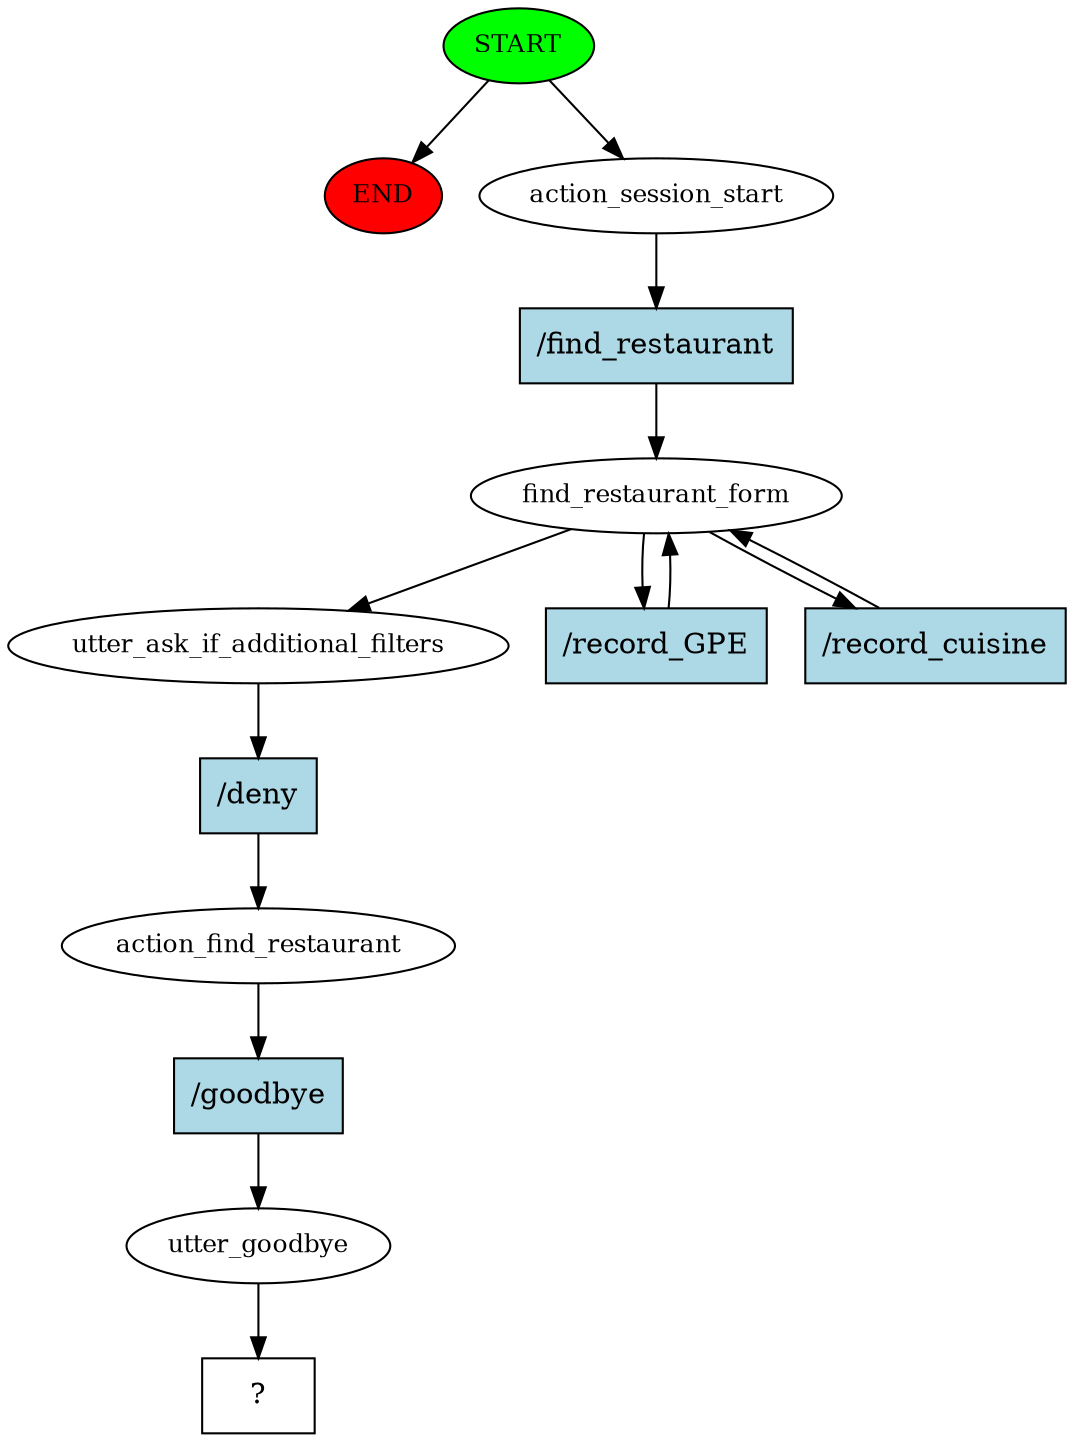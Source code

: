 digraph  {
0 [class="start active", fillcolor=green, fontsize=12, label=START, style=filled];
"-1" [class=end, fillcolor=red, fontsize=12, label=END, style=filled];
1 [class=active, fontsize=12, label=action_session_start];
2 [class=active, fontsize=12, label=find_restaurant_form];
7 [class=active, fontsize=12, label=utter_ask_if_additional_filters];
8 [class=active, fontsize=12, label=action_find_restaurant];
9 [class=active, fontsize=12, label=utter_goodbye];
10 [class="intent dashed active", label="  ?  ", shape=rect];
11 [class="intent active", fillcolor=lightblue, label="/find_restaurant", shape=rect, style=filled];
12 [class="intent active", fillcolor=lightblue, label="/record_GPE", shape=rect, style=filled];
13 [class="intent active", fillcolor=lightblue, label="/record_cuisine", shape=rect, style=filled];
14 [class="intent active", fillcolor=lightblue, label="/deny", shape=rect, style=filled];
15 [class="intent active", fillcolor=lightblue, label="/goodbye", shape=rect, style=filled];
0 -> "-1"  [class="", key=NONE, label=""];
0 -> 1  [class=active, key=NONE, label=""];
1 -> 11  [class=active, key=0];
2 -> 7  [class=active, key=NONE, label=""];
2 -> 12  [class=active, key=0];
2 -> 13  [class=active, key=0];
7 -> 14  [class=active, key=0];
8 -> 15  [class=active, key=0];
9 -> 10  [class=active, key=NONE, label=""];
11 -> 2  [class=active, key=0];
12 -> 2  [class=active, key=0];
13 -> 2  [class=active, key=0];
14 -> 8  [class=active, key=0];
15 -> 9  [class=active, key=0];
}
